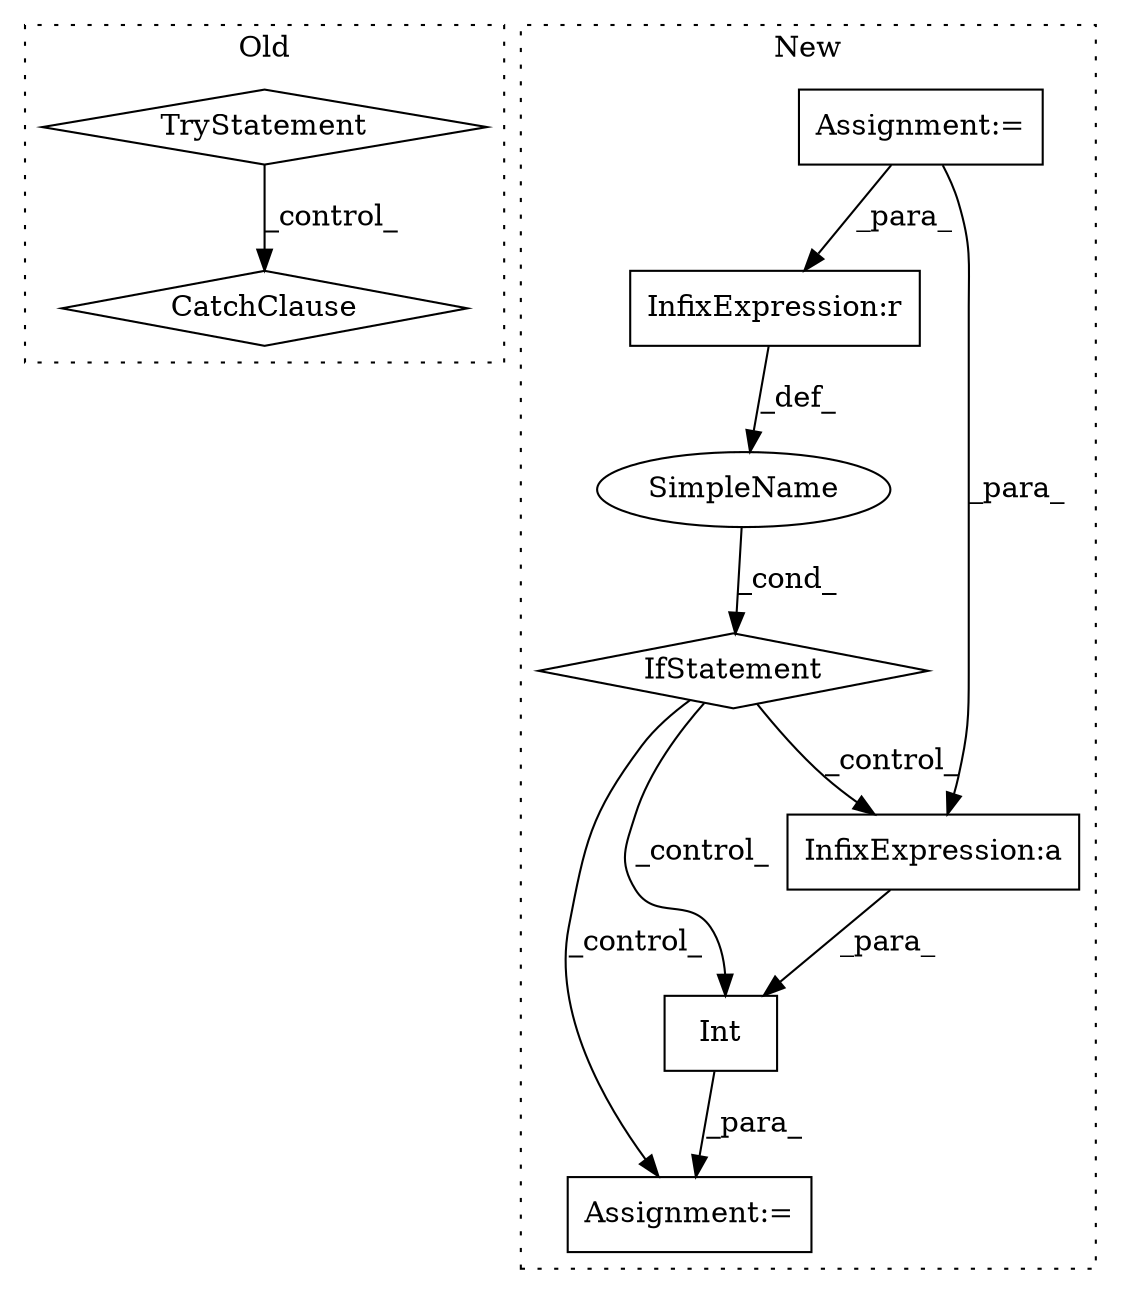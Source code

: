 digraph G {
subgraph cluster0 {
1 [label="TryStatement" a="54" s="915" l="4" shape="diamond"];
3 [label="CatchClause" a="12" s="950,982" l="11,2" shape="diamond"];
label = "Old";
style="dotted";
}
subgraph cluster1 {
2 [label="Int" a="32" s="1806,1847" l="4,1" shape="box"];
4 [label="IfStatement" a="25" s="1665,1727" l="4,2" shape="diamond"];
5 [label="SimpleName" a="42" s="" l="" shape="ellipse"];
6 [label="InfixExpression:r" a="27" s="1707" l="4" shape="box"];
7 [label="Assignment:=" a="7" s="1805" l="1" shape="box"];
8 [label="Assignment:=" a="7" s="1648" l="1" shape="box"];
9 [label="InfixExpression:a" a="27" s="1822" l="3" shape="box"];
label = "New";
style="dotted";
}
1 -> 3 [label="_control_"];
2 -> 7 [label="_para_"];
4 -> 9 [label="_control_"];
4 -> 7 [label="_control_"];
4 -> 2 [label="_control_"];
5 -> 4 [label="_cond_"];
6 -> 5 [label="_def_"];
8 -> 9 [label="_para_"];
8 -> 6 [label="_para_"];
9 -> 2 [label="_para_"];
}